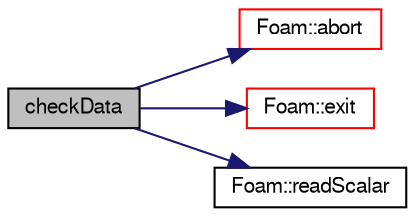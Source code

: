 digraph "checkData"
{
  bgcolor="transparent";
  edge [fontname="FreeSans",fontsize="10",labelfontname="FreeSans",labelfontsize="10"];
  node [fontname="FreeSans",fontsize="10",shape=record];
  rankdir="LR";
  Node73 [label="checkData",height=0.2,width=0.4,color="black", fillcolor="grey75", style="filled", fontcolor="black"];
  Node73 -> Node74 [color="midnightblue",fontsize="10",style="solid",fontname="FreeSans"];
  Node74 [label="Foam::abort",height=0.2,width=0.4,color="red",URL="$a21124.html#a447107a607d03e417307c203fa5fb44b"];
  Node73 -> Node117 [color="midnightblue",fontsize="10",style="solid",fontname="FreeSans"];
  Node117 [label="Foam::exit",height=0.2,width=0.4,color="red",URL="$a21124.html#a06ca7250d8e89caf05243ec094843642"];
  Node73 -> Node121 [color="midnightblue",fontsize="10",style="solid",fontname="FreeSans"];
  Node121 [label="Foam::readScalar",height=0.2,width=0.4,color="black",URL="$a21124.html#a828d57f6d9b9806c086a3f840a147115",tooltip="Read whole of buf as a scalar. Return true if succesful. "];
}
